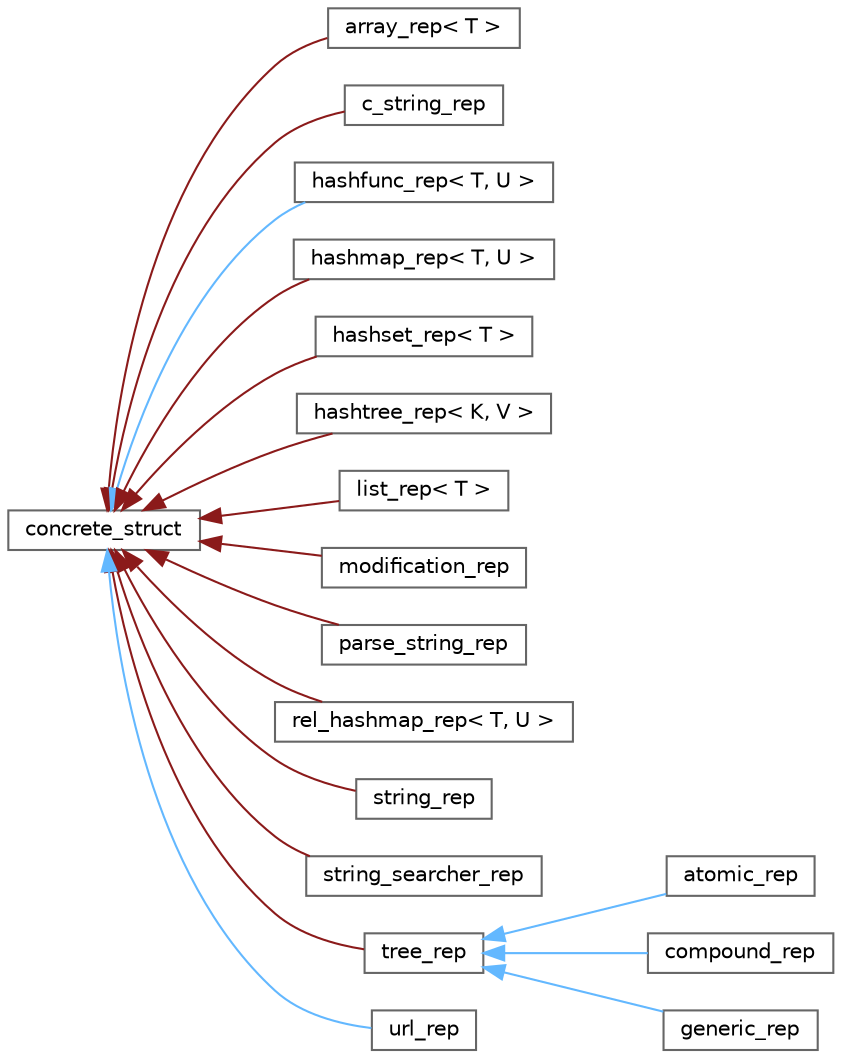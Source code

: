 digraph "Graphical Class Hierarchy"
{
 // LATEX_PDF_SIZE
  bgcolor="transparent";
  edge [fontname=Helvetica,fontsize=10,labelfontname=Helvetica,labelfontsize=10];
  node [fontname=Helvetica,fontsize=10,shape=box,height=0.2,width=0.4];
  rankdir="LR";
  Node0 [label="concrete_struct",height=0.2,width=0.4,color="grey40", fillcolor="white", style="filled",URL="$structconcrete__struct.html",tooltip="Structure representing a concrete object with a reference count."];
  Node0 -> Node1 [dir="back",color="firebrick4",style="solid"];
  Node1 [label="array_rep\< T \>",height=0.2,width=0.4,color="grey40", fillcolor="white", style="filled",URL="$classarray__rep.html",tooltip="A concrete struct representing the implementation of an array."];
  Node0 -> Node2 [dir="back",color="firebrick4",style="solid"];
  Node2 [label="c_string_rep",height=0.2,width=0.4,color="grey40", fillcolor="white", style="filled",URL="$classc__string__rep.html",tooltip=" "];
  Node0 -> Node3 [dir="back",color="steelblue1",style="solid"];
  Node3 [label="hashfunc_rep\< T, U \>",height=0.2,width=0.4,color="grey40", fillcolor="white", style="filled",URL="$classhashfunc__rep.html",tooltip="A concrete implementation of a hash function for a given type."];
  Node0 -> Node4 [dir="back",color="firebrick4",style="solid"];
  Node4 [label="hashmap_rep\< T, U \>",height=0.2,width=0.4,color="grey40", fillcolor="white", style="filled",URL="$classhashmap__rep.html",tooltip=" "];
  Node0 -> Node5 [dir="back",color="firebrick4",style="solid"];
  Node5 [label="hashset_rep\< T \>",height=0.2,width=0.4,color="grey40", fillcolor="white", style="filled",URL="$classhashset__rep.html",tooltip="The hashset_rep class represents an entry in a hash set."];
  Node0 -> Node6 [dir="back",color="firebrick4",style="solid"];
  Node6 [label="hashtree_rep\< K, V \>",height=0.2,width=0.4,color="grey40", fillcolor="white", style="filled",URL="$classhashtree__rep.html",tooltip=" "];
  Node0 -> Node7 [dir="back",color="firebrick4",style="solid"];
  Node7 [label="list_rep\< T \>",height=0.2,width=0.4,color="grey40", fillcolor="white", style="filled",URL="$classlist__rep.html",tooltip="The list_rep class represents a node in a linked list."];
  Node0 -> Node8 [dir="back",color="firebrick4",style="solid"];
  Node8 [label="modification_rep",height=0.2,width=0.4,color="grey40", fillcolor="white", style="filled",URL="$classmodification__rep.html",tooltip=" "];
  Node0 -> Node9 [dir="back",color="firebrick4",style="solid"];
  Node9 [label="parse_string_rep",height=0.2,width=0.4,color="grey40", fillcolor="white", style="filled",URL="$classparse__string__rep.html",tooltip=" "];
  Node0 -> Node10 [dir="back",color="firebrick4",style="solid"];
  Node10 [label="rel_hashmap_rep\< T, U \>",height=0.2,width=0.4,color="grey40", fillcolor="white", style="filled",URL="$classrel__hashmap__rep.html",tooltip=" "];
  Node0 -> Node11 [dir="back",color="firebrick4",style="solid"];
  Node11 [label="string_rep",height=0.2,width=0.4,color="grey40", fillcolor="white", style="filled",URL="$classstring__rep.html",tooltip=" "];
  Node0 -> Node12 [dir="back",color="firebrick4",style="solid"];
  Node12 [label="string_searcher_rep",height=0.2,width=0.4,color="grey40", fillcolor="white", style="filled",URL="$classstring__searcher__rep.html",tooltip=" "];
  Node0 -> Node13 [dir="back",color="firebrick4",style="solid"];
  Node13 [label="tree_rep",height=0.2,width=0.4,color="grey40", fillcolor="white", style="filled",URL="$classtree__rep.html",tooltip=" "];
  Node13 -> Node14 [dir="back",color="steelblue1",style="solid"];
  Node14 [label="atomic_rep",height=0.2,width=0.4,color="grey40", fillcolor="white", style="filled",URL="$classatomic__rep.html",tooltip=" "];
  Node13 -> Node15 [dir="back",color="steelblue1",style="solid"];
  Node15 [label="compound_rep",height=0.2,width=0.4,color="grey40", fillcolor="white", style="filled",URL="$classcompound__rep.html",tooltip=" "];
  Node13 -> Node16 [dir="back",color="steelblue1",style="solid"];
  Node16 [label="generic_rep",height=0.2,width=0.4,color="grey40", fillcolor="white", style="filled",URL="$classgeneric__rep.html",tooltip=" "];
  Node0 -> Node17 [dir="back",color="steelblue1",style="solid"];
  Node17 [label="url_rep",height=0.2,width=0.4,color="grey40", fillcolor="white", style="filled",URL="$structurl__rep.html",tooltip=" "];
}
